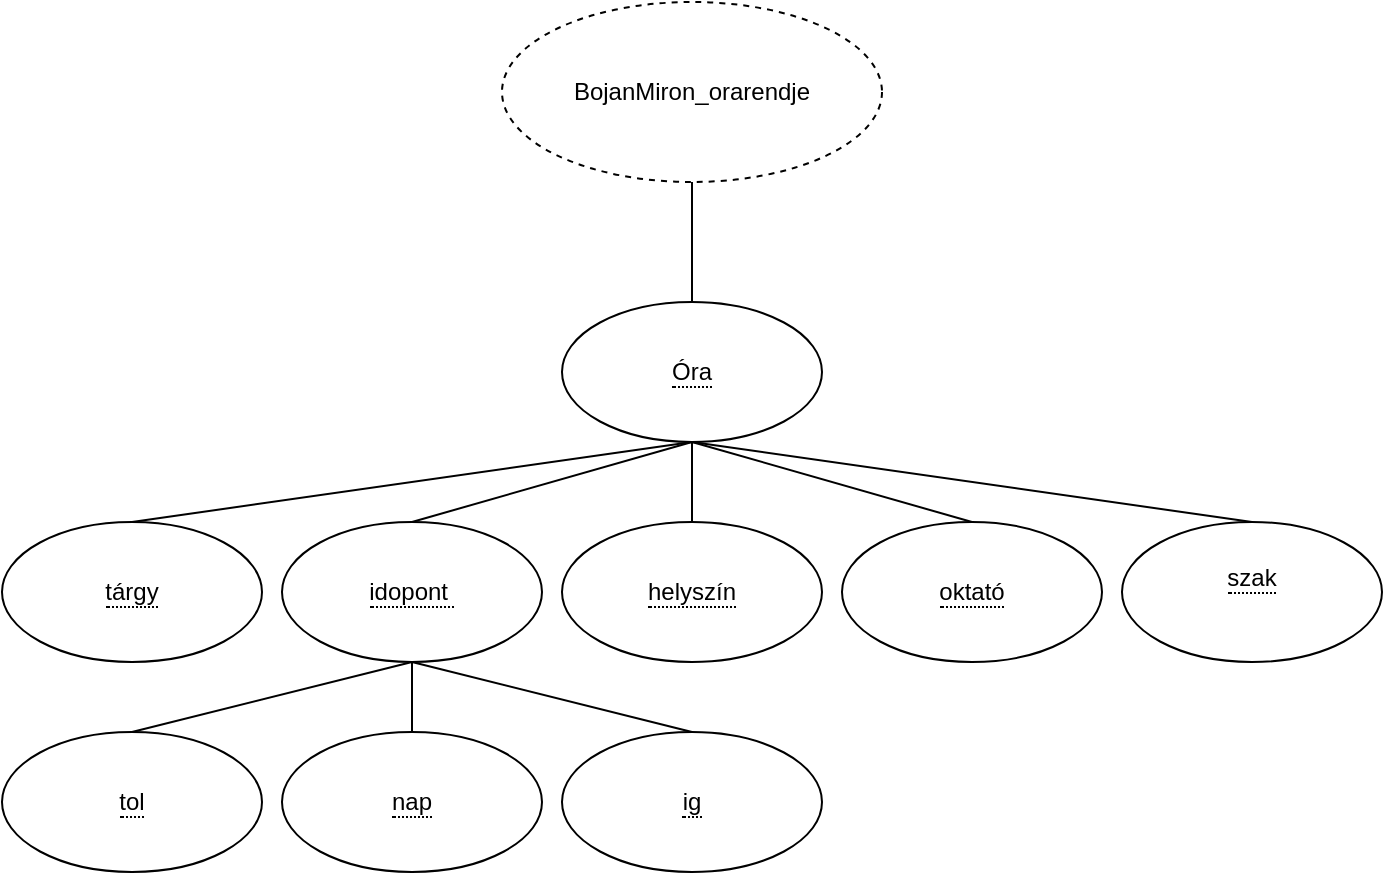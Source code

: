 <mxfile version="24.7.16">
  <diagram name="1 oldal" id="Ez1nAS9XZRX8f_4rQFVW">
    <mxGraphModel dx="1259" dy="674" grid="1" gridSize="10" guides="1" tooltips="1" connect="1" arrows="1" fold="1" page="1" pageScale="1" pageWidth="827" pageHeight="1169" math="0" shadow="0">
      <root>
        <mxCell id="0" />
        <mxCell id="1" parent="0" />
        <mxCell id="OTyxZLWEqcZwliFMq0Z6-1" value="BojanMiron_orarendje" style="ellipse;whiteSpace=wrap;html=1;align=center;dashed=1;" vertex="1" parent="1">
          <mxGeometry x="350" y="150" width="190" height="90" as="geometry" />
        </mxCell>
        <mxCell id="OTyxZLWEqcZwliFMq0Z6-2" value="&lt;span style=&quot;border-bottom: 1px dotted&quot;&gt;Óra&lt;/span&gt;" style="ellipse;whiteSpace=wrap;html=1;align=center;" vertex="1" parent="1">
          <mxGeometry x="380" y="300" width="130" height="70" as="geometry" />
        </mxCell>
        <mxCell id="OTyxZLWEqcZwliFMq0Z6-3" value="&lt;span style=&quot;border-bottom: 1px dotted&quot;&gt;tárgy&lt;/span&gt;" style="ellipse;whiteSpace=wrap;html=1;align=center;" vertex="1" parent="1">
          <mxGeometry x="100" y="410" width="130" height="70" as="geometry" />
        </mxCell>
        <mxCell id="OTyxZLWEqcZwliFMq0Z6-8" value="" style="endArrow=none;html=1;rounded=0;exitX=0.5;exitY=1;exitDx=0;exitDy=0;entryX=0.5;entryY=0;entryDx=0;entryDy=0;" edge="1" parent="1" source="OTyxZLWEqcZwliFMq0Z6-1" target="OTyxZLWEqcZwliFMq0Z6-2">
          <mxGeometry width="50" height="50" relative="1" as="geometry">
            <mxPoint x="390" y="370" as="sourcePoint" />
            <mxPoint x="440" y="280" as="targetPoint" />
          </mxGeometry>
        </mxCell>
        <mxCell id="OTyxZLWEqcZwliFMq0Z6-9" value="&lt;span style=&quot;border-bottom: 1px dotted&quot;&gt;idopont&amp;nbsp;&lt;/span&gt;" style="ellipse;whiteSpace=wrap;html=1;align=center;" vertex="1" parent="1">
          <mxGeometry x="240" y="410" width="130" height="70" as="geometry" />
        </mxCell>
        <mxCell id="OTyxZLWEqcZwliFMq0Z6-10" value="&lt;span style=&quot;border-bottom: 1px dotted&quot;&gt;helyszín&lt;/span&gt;" style="ellipse;whiteSpace=wrap;html=1;align=center;" vertex="1" parent="1">
          <mxGeometry x="380" y="410" width="130" height="70" as="geometry" />
        </mxCell>
        <mxCell id="OTyxZLWEqcZwliFMq0Z6-11" value="&lt;span style=&quot;border-bottom: 1px dotted&quot;&gt;oktató&lt;/span&gt;" style="ellipse;whiteSpace=wrap;html=1;align=center;" vertex="1" parent="1">
          <mxGeometry x="520" y="410" width="130" height="70" as="geometry" />
        </mxCell>
        <mxCell id="OTyxZLWEqcZwliFMq0Z6-12" value="&lt;span style=&quot;border-bottom: 1px dotted&quot;&gt;szak&lt;/span&gt;&lt;div&gt;&lt;span style=&quot;border-bottom: 1px dotted&quot;&gt;&lt;br&gt;&lt;/span&gt;&lt;/div&gt;" style="ellipse;whiteSpace=wrap;html=1;align=center;" vertex="1" parent="1">
          <mxGeometry x="660" y="410" width="130" height="70" as="geometry" />
        </mxCell>
        <mxCell id="OTyxZLWEqcZwliFMq0Z6-13" value="&lt;span style=&quot;border-bottom: 1px dotted&quot;&gt;nap&lt;/span&gt;" style="ellipse;whiteSpace=wrap;html=1;align=center;" vertex="1" parent="1">
          <mxGeometry x="240" y="515" width="130" height="70" as="geometry" />
        </mxCell>
        <mxCell id="OTyxZLWEqcZwliFMq0Z6-14" value="&lt;span style=&quot;border-bottom: 1px dotted&quot;&gt;ig&lt;/span&gt;" style="ellipse;whiteSpace=wrap;html=1;align=center;" vertex="1" parent="1">
          <mxGeometry x="380" y="515" width="130" height="70" as="geometry" />
        </mxCell>
        <mxCell id="OTyxZLWEqcZwliFMq0Z6-15" value="&lt;span style=&quot;border-bottom: 1px dotted&quot;&gt;tol&lt;/span&gt;" style="ellipse;whiteSpace=wrap;html=1;align=center;" vertex="1" parent="1">
          <mxGeometry x="100" y="515" width="130" height="70" as="geometry" />
        </mxCell>
        <mxCell id="OTyxZLWEqcZwliFMq0Z6-16" value="" style="endArrow=none;html=1;rounded=0;entryX=0.5;entryY=1;entryDx=0;entryDy=0;exitX=0.5;exitY=0;exitDx=0;exitDy=0;" edge="1" parent="1" source="OTyxZLWEqcZwliFMq0Z6-9" target="OTyxZLWEqcZwliFMq0Z6-2">
          <mxGeometry width="50" height="50" relative="1" as="geometry">
            <mxPoint x="420" y="490" as="sourcePoint" />
            <mxPoint x="470" y="440" as="targetPoint" />
          </mxGeometry>
        </mxCell>
        <mxCell id="OTyxZLWEqcZwliFMq0Z6-17" value="" style="endArrow=none;html=1;rounded=0;exitX=0.5;exitY=1;exitDx=0;exitDy=0;entryX=0.5;entryY=0;entryDx=0;entryDy=0;" edge="1" parent="1" source="OTyxZLWEqcZwliFMq0Z6-2" target="OTyxZLWEqcZwliFMq0Z6-3">
          <mxGeometry width="50" height="50" relative="1" as="geometry">
            <mxPoint x="420" y="490" as="sourcePoint" />
            <mxPoint x="470" y="440" as="targetPoint" />
          </mxGeometry>
        </mxCell>
        <mxCell id="OTyxZLWEqcZwliFMq0Z6-18" value="" style="endArrow=none;html=1;rounded=0;exitX=0.5;exitY=1;exitDx=0;exitDy=0;entryX=0.5;entryY=0;entryDx=0;entryDy=0;" edge="1" parent="1" source="OTyxZLWEqcZwliFMq0Z6-9" target="OTyxZLWEqcZwliFMq0Z6-15">
          <mxGeometry width="50" height="50" relative="1" as="geometry">
            <mxPoint x="420" y="490" as="sourcePoint" />
            <mxPoint x="470" y="440" as="targetPoint" />
          </mxGeometry>
        </mxCell>
        <mxCell id="OTyxZLWEqcZwliFMq0Z6-19" value="" style="endArrow=none;html=1;rounded=0;exitX=0.5;exitY=1;exitDx=0;exitDy=0;entryX=0.5;entryY=0;entryDx=0;entryDy=0;" edge="1" parent="1" source="OTyxZLWEqcZwliFMq0Z6-9" target="OTyxZLWEqcZwliFMq0Z6-13">
          <mxGeometry width="50" height="50" relative="1" as="geometry">
            <mxPoint x="420" y="490" as="sourcePoint" />
            <mxPoint x="470" y="440" as="targetPoint" />
          </mxGeometry>
        </mxCell>
        <mxCell id="OTyxZLWEqcZwliFMq0Z6-20" value="" style="endArrow=none;html=1;rounded=0;exitX=0.5;exitY=1;exitDx=0;exitDy=0;entryX=0.5;entryY=0;entryDx=0;entryDy=0;" edge="1" parent="1" source="OTyxZLWEqcZwliFMq0Z6-9" target="OTyxZLWEqcZwliFMq0Z6-14">
          <mxGeometry width="50" height="50" relative="1" as="geometry">
            <mxPoint x="420" y="490" as="sourcePoint" />
            <mxPoint x="470" y="440" as="targetPoint" />
          </mxGeometry>
        </mxCell>
        <mxCell id="OTyxZLWEqcZwliFMq0Z6-21" value="" style="endArrow=none;html=1;rounded=0;entryX=0.5;entryY=1;entryDx=0;entryDy=0;exitX=0.5;exitY=0;exitDx=0;exitDy=0;" edge="1" parent="1" source="OTyxZLWEqcZwliFMq0Z6-12" target="OTyxZLWEqcZwliFMq0Z6-2">
          <mxGeometry width="50" height="50" relative="1" as="geometry">
            <mxPoint x="420" y="490" as="sourcePoint" />
            <mxPoint x="470" y="440" as="targetPoint" />
          </mxGeometry>
        </mxCell>
        <mxCell id="OTyxZLWEqcZwliFMq0Z6-22" value="" style="endArrow=none;html=1;rounded=0;entryX=0.5;entryY=1;entryDx=0;entryDy=0;exitX=0.5;exitY=0;exitDx=0;exitDy=0;" edge="1" parent="1" source="OTyxZLWEqcZwliFMq0Z6-11" target="OTyxZLWEqcZwliFMq0Z6-2">
          <mxGeometry width="50" height="50" relative="1" as="geometry">
            <mxPoint x="420" y="490" as="sourcePoint" />
            <mxPoint x="470" y="440" as="targetPoint" />
          </mxGeometry>
        </mxCell>
        <mxCell id="OTyxZLWEqcZwliFMq0Z6-23" value="" style="endArrow=none;html=1;rounded=0;entryX=0.5;entryY=1;entryDx=0;entryDy=0;exitX=0.5;exitY=0;exitDx=0;exitDy=0;" edge="1" parent="1" source="OTyxZLWEqcZwliFMq0Z6-10" target="OTyxZLWEqcZwliFMq0Z6-2">
          <mxGeometry width="50" height="50" relative="1" as="geometry">
            <mxPoint x="420" y="490" as="sourcePoint" />
            <mxPoint x="470" y="440" as="targetPoint" />
          </mxGeometry>
        </mxCell>
      </root>
    </mxGraphModel>
  </diagram>
</mxfile>
